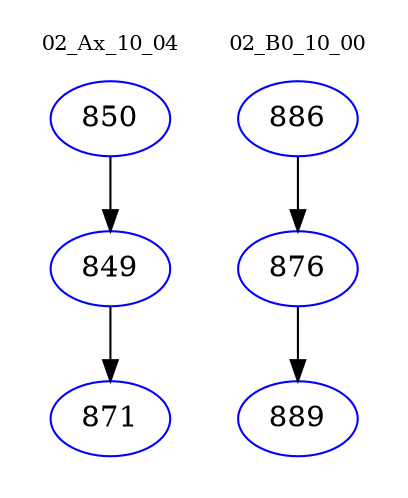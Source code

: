 digraph{
subgraph cluster_0 {
color = white
label = "02_Ax_10_04";
fontsize=10;
T0_850 [label="850", color="blue"]
T0_850 -> T0_849 [color="black"]
T0_849 [label="849", color="blue"]
T0_849 -> T0_871 [color="black"]
T0_871 [label="871", color="blue"]
}
subgraph cluster_1 {
color = white
label = "02_B0_10_00";
fontsize=10;
T1_886 [label="886", color="blue"]
T1_886 -> T1_876 [color="black"]
T1_876 [label="876", color="blue"]
T1_876 -> T1_889 [color="black"]
T1_889 [label="889", color="blue"]
}
}
